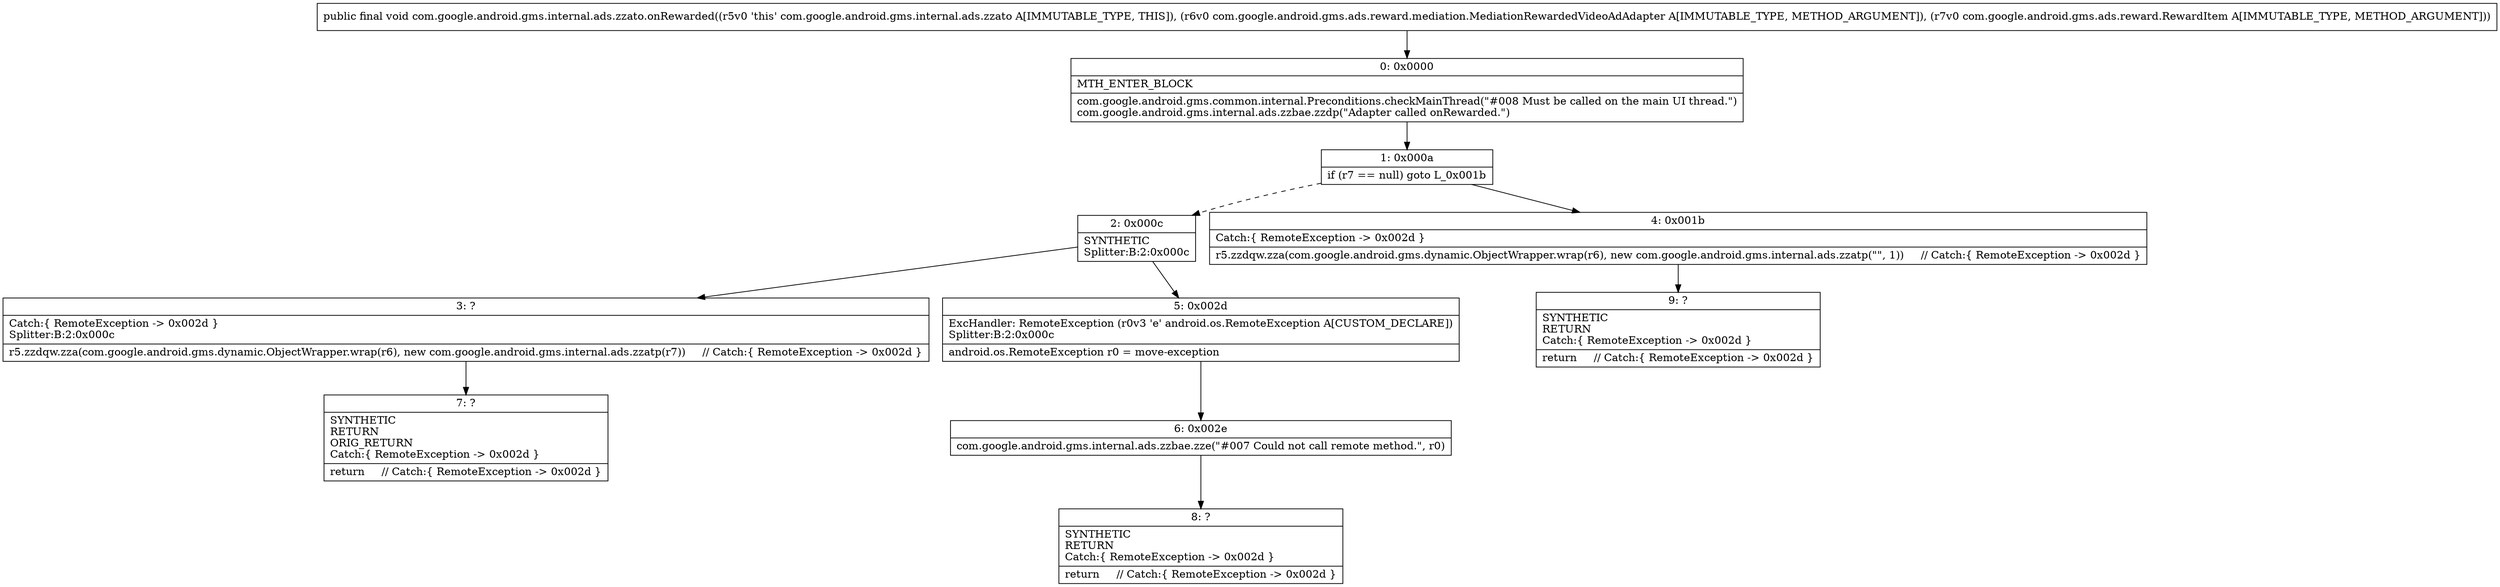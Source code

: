 digraph "CFG forcom.google.android.gms.internal.ads.zzato.onRewarded(Lcom\/google\/android\/gms\/ads\/reward\/mediation\/MediationRewardedVideoAdAdapter;Lcom\/google\/android\/gms\/ads\/reward\/RewardItem;)V" {
Node_0 [shape=record,label="{0\:\ 0x0000|MTH_ENTER_BLOCK\l|com.google.android.gms.common.internal.Preconditions.checkMainThread(\"#008 Must be called on the main UI thread.\")\lcom.google.android.gms.internal.ads.zzbae.zzdp(\"Adapter called onRewarded.\")\l}"];
Node_1 [shape=record,label="{1\:\ 0x000a|if (r7 == null) goto L_0x001b\l}"];
Node_2 [shape=record,label="{2\:\ 0x000c|SYNTHETIC\lSplitter:B:2:0x000c\l}"];
Node_3 [shape=record,label="{3\:\ ?|Catch:\{ RemoteException \-\> 0x002d \}\lSplitter:B:2:0x000c\l|r5.zzdqw.zza(com.google.android.gms.dynamic.ObjectWrapper.wrap(r6), new com.google.android.gms.internal.ads.zzatp(r7))     \/\/ Catch:\{ RemoteException \-\> 0x002d \}\l}"];
Node_4 [shape=record,label="{4\:\ 0x001b|Catch:\{ RemoteException \-\> 0x002d \}\l|r5.zzdqw.zza(com.google.android.gms.dynamic.ObjectWrapper.wrap(r6), new com.google.android.gms.internal.ads.zzatp(\"\", 1))     \/\/ Catch:\{ RemoteException \-\> 0x002d \}\l}"];
Node_5 [shape=record,label="{5\:\ 0x002d|ExcHandler: RemoteException (r0v3 'e' android.os.RemoteException A[CUSTOM_DECLARE])\lSplitter:B:2:0x000c\l|android.os.RemoteException r0 = move\-exception\l}"];
Node_6 [shape=record,label="{6\:\ 0x002e|com.google.android.gms.internal.ads.zzbae.zze(\"#007 Could not call remote method.\", r0)\l}"];
Node_7 [shape=record,label="{7\:\ ?|SYNTHETIC\lRETURN\lORIG_RETURN\lCatch:\{ RemoteException \-\> 0x002d \}\l|return     \/\/ Catch:\{ RemoteException \-\> 0x002d \}\l}"];
Node_8 [shape=record,label="{8\:\ ?|SYNTHETIC\lRETURN\lCatch:\{ RemoteException \-\> 0x002d \}\l|return     \/\/ Catch:\{ RemoteException \-\> 0x002d \}\l}"];
Node_9 [shape=record,label="{9\:\ ?|SYNTHETIC\lRETURN\lCatch:\{ RemoteException \-\> 0x002d \}\l|return     \/\/ Catch:\{ RemoteException \-\> 0x002d \}\l}"];
MethodNode[shape=record,label="{public final void com.google.android.gms.internal.ads.zzato.onRewarded((r5v0 'this' com.google.android.gms.internal.ads.zzato A[IMMUTABLE_TYPE, THIS]), (r6v0 com.google.android.gms.ads.reward.mediation.MediationRewardedVideoAdAdapter A[IMMUTABLE_TYPE, METHOD_ARGUMENT]), (r7v0 com.google.android.gms.ads.reward.RewardItem A[IMMUTABLE_TYPE, METHOD_ARGUMENT])) }"];
MethodNode -> Node_0;
Node_0 -> Node_1;
Node_1 -> Node_2[style=dashed];
Node_1 -> Node_4;
Node_2 -> Node_3;
Node_2 -> Node_5;
Node_3 -> Node_7;
Node_4 -> Node_9;
Node_5 -> Node_6;
Node_6 -> Node_8;
}


